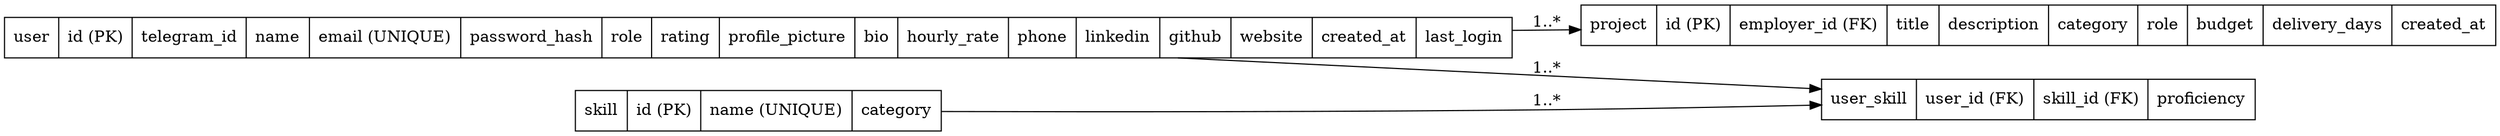 digraph ERD {
  rankdir=LR;
  node [shape=record];

  user [label="{ user |
    id (PK) |
    telegram_id |
    name |
    email (UNIQUE) |
    password_hash |
    role |
    rating |
    profile_picture |
    bio |
    hourly_rate |
    phone |
    linkedin |
    github |
    website |
    created_at |
    last_login
  }"];

  skill [label="{ skill |
    id (PK) |
    name (UNIQUE) |
    category
  }"];

  user_skill [label="{ user_skill |
    user_id (FK) |
    skill_id (FK) |
    proficiency
  }"];

  project [label="{ project |
    id (PK) |
    employer_id (FK) |
    title |
    description |
    category |
    role |
    budget |
    delivery_days |
    created_at
  }"];

  user -> user_skill [label="1..*"];
  skill -> user_skill [label="1..*"];
  user -> project [label="1..*"];
}
